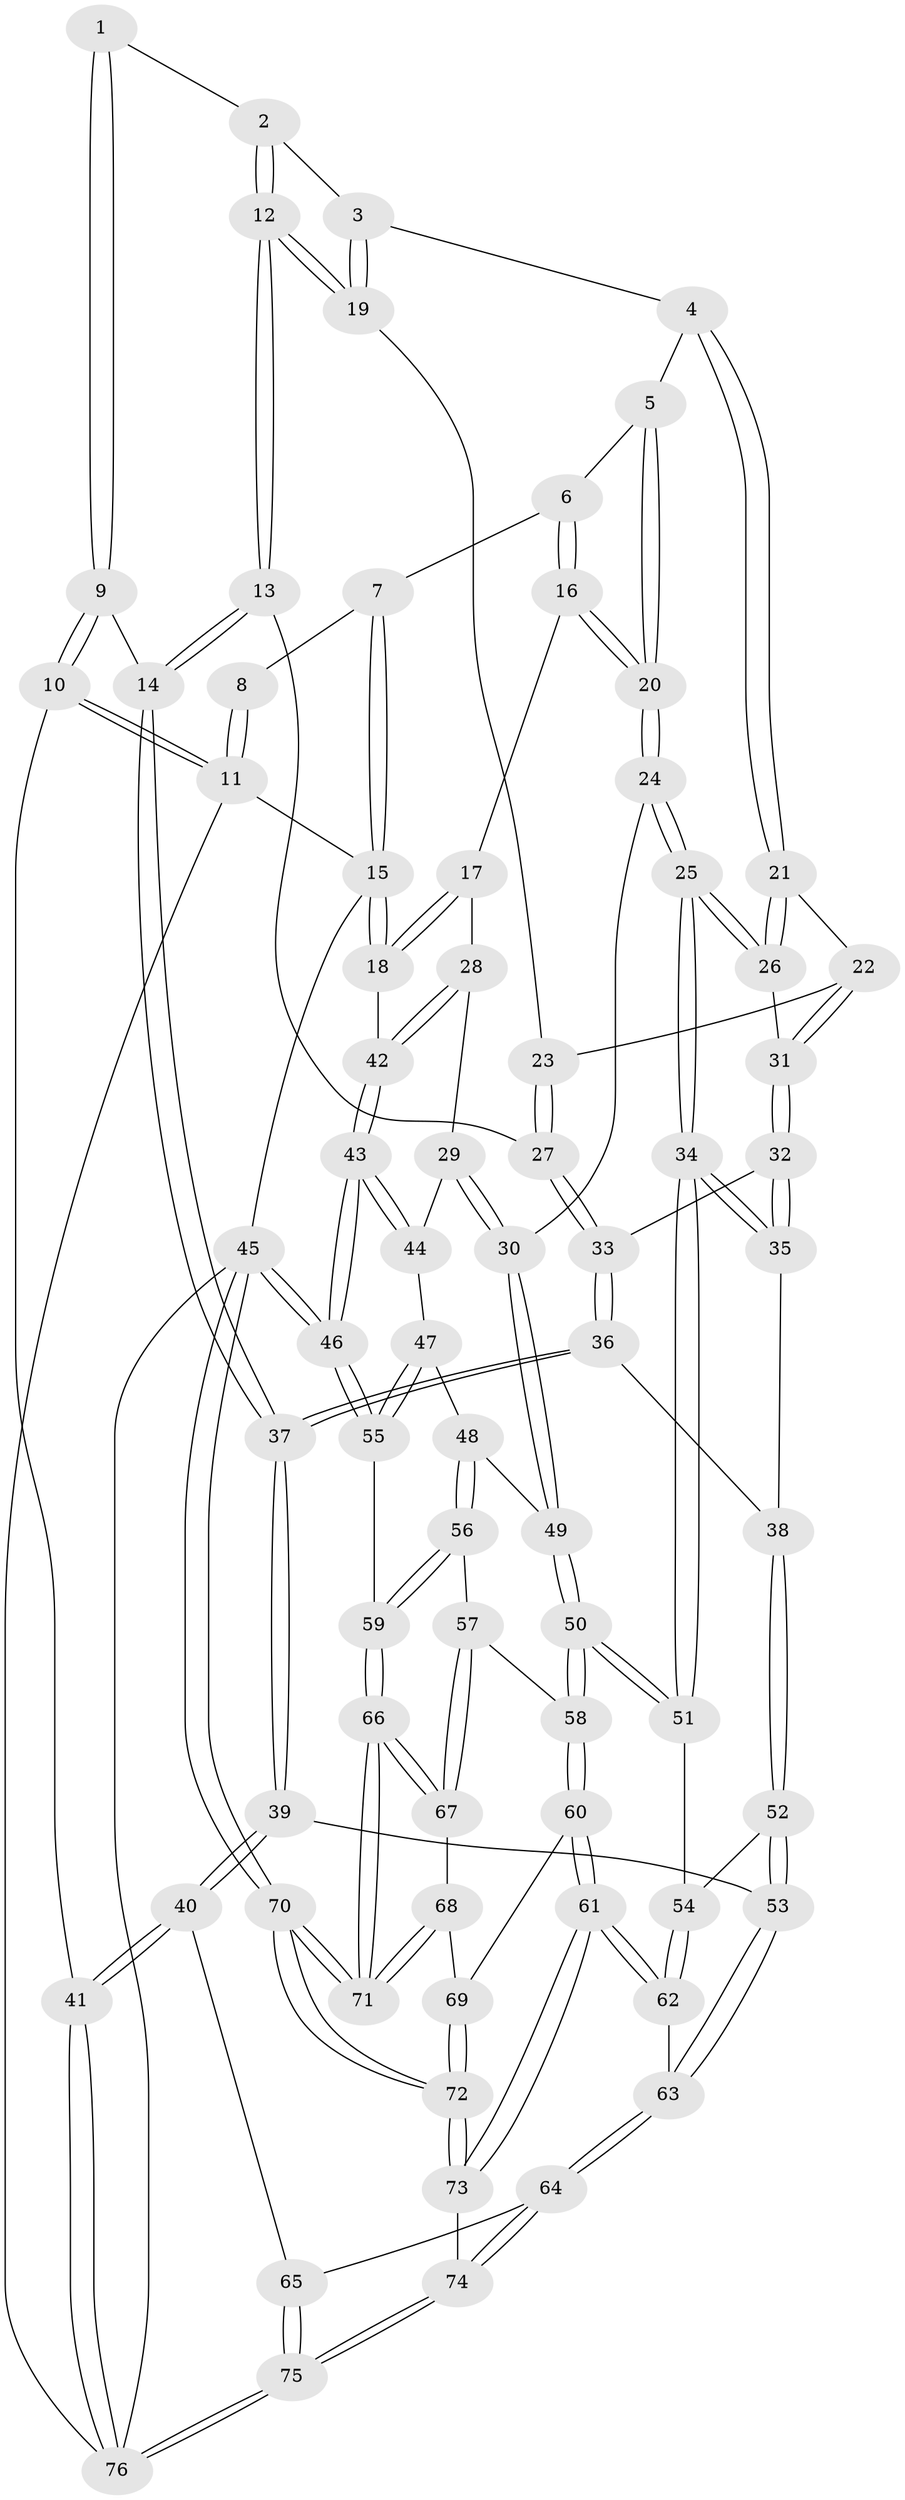// Generated by graph-tools (version 1.1) at 2025/38/03/09/25 02:38:26]
// undirected, 76 vertices, 187 edges
graph export_dot {
graph [start="1"]
  node [color=gray90,style=filled];
  1 [pos="+0.16585603410514013+0"];
  2 [pos="+0.19939021864220247+0"];
  3 [pos="+0.35834020488598717+0.14816490113163766"];
  4 [pos="+0.45157810286023403+0.1317308964606852"];
  5 [pos="+0.5320245631895404+0.07149434267626771"];
  6 [pos="+0.5769038765165985+0"];
  7 [pos="+0.574918489347029+0"];
  8 [pos="+0.13520786686519135+0"];
  9 [pos="+0+0.2806646592718742"];
  10 [pos="+0+0.25948774198572366"];
  11 [pos="+0+0"];
  12 [pos="+0.1460501119594373+0.26306517372640315"];
  13 [pos="+0.11455652965379133+0.2915531722311259"];
  14 [pos="+0.0669013681794081+0.29920698315514516"];
  15 [pos="+1+0"];
  16 [pos="+0.866511817754761+0.18422796033946293"];
  17 [pos="+0.8855807292385818+0.18493562228414182"];
  18 [pos="+1+0.007790857494198023"];
  19 [pos="+0.2938320888737697+0.20626480752723736"];
  20 [pos="+0.6574607120627619+0.35256134563895547"];
  21 [pos="+0.4428394154193036+0.331408855226015"];
  22 [pos="+0.382001979801739+0.33228978400555254"];
  23 [pos="+0.35278479745619595+0.3146676835029205"];
  24 [pos="+0.639862641551563+0.42925818201695426"];
  25 [pos="+0.5489525776549+0.459192386699855"];
  26 [pos="+0.472485847011483+0.36957253193566614"];
  27 [pos="+0.2162648423370671+0.3709471362950606"];
  28 [pos="+0.8820799872100615+0.4234837418912399"];
  29 [pos="+0.8734103878812459+0.44300236511956326"];
  30 [pos="+0.644462692462394+0.4323315823407326"];
  31 [pos="+0.3152718626118564+0.4125905041022837"];
  32 [pos="+0.3104006581974421+0.41763360754221346"];
  33 [pos="+0.24065640177325096+0.4000987195706448"];
  34 [pos="+0.506703437986595+0.5078587600517818"];
  35 [pos="+0.36028605756994786+0.46874786131107227"];
  36 [pos="+0.2384694802769094+0.4292223074472121"];
  37 [pos="+0.11100517808014573+0.5998973060716575"];
  38 [pos="+0.26595597862988857+0.5554720466881888"];
  39 [pos="+0.11064418932555256+0.6485874594842792"];
  40 [pos="+0.006910610518718524+0.6949725254249595"];
  41 [pos="+0+0.7686753150451252"];
  42 [pos="+1+0.25232613348438543"];
  43 [pos="+1+0.49220868286145825"];
  44 [pos="+0.9027319317221071+0.4904236529522398"];
  45 [pos="+1+1"];
  46 [pos="+1+0.7588830045148384"];
  47 [pos="+0.8939077300473117+0.5495940900206863"];
  48 [pos="+0.7645309880176185+0.6208904166689421"];
  49 [pos="+0.7198678732172709+0.5799908066649295"];
  50 [pos="+0.6008499758436703+0.7021637204086979"];
  51 [pos="+0.4816524224102523+0.5923986197885258"];
  52 [pos="+0.24420366923406042+0.6343323217432435"];
  53 [pos="+0.19728246571630415+0.6637695417188124"];
  54 [pos="+0.4480950539009553+0.6226385029061225"];
  55 [pos="+1+0.7283623527208596"];
  56 [pos="+0.7730238075781709+0.6627036543990843"];
  57 [pos="+0.6916180881830002+0.7525259659102146"];
  58 [pos="+0.6195004409955704+0.7445071940241992"];
  59 [pos="+0.9086983534965067+0.7580079458635555"];
  60 [pos="+0.5504960597960217+0.8490087576998236"];
  61 [pos="+0.5124505872645831+0.8719418810764387"];
  62 [pos="+0.42948767074045613+0.8049014437356868"];
  63 [pos="+0.2839809565057929+0.8308987550638681"];
  64 [pos="+0.27862504640421304+0.8448180894326893"];
  65 [pos="+0.20957131381932598+0.908058540159535"];
  66 [pos="+0.8571431717233569+0.8231691447564853"];
  67 [pos="+0.7158124897700644+0.7888500205709756"];
  68 [pos="+0.7024145278441911+0.8713928947367525"];
  69 [pos="+0.6674725826971782+0.8830046036727934"];
  70 [pos="+0.8825685419632578+1"];
  71 [pos="+0.8266780523695305+0.9596550590874988"];
  72 [pos="+0.6476732334143234+1"];
  73 [pos="+0.49528835381495834+1"];
  74 [pos="+0.4879990198114162+1"];
  75 [pos="+0+1"];
  76 [pos="+0+1"];
  1 -- 2;
  1 -- 9;
  1 -- 9;
  2 -- 3;
  2 -- 12;
  2 -- 12;
  3 -- 4;
  3 -- 19;
  3 -- 19;
  4 -- 5;
  4 -- 21;
  4 -- 21;
  5 -- 6;
  5 -- 20;
  5 -- 20;
  6 -- 7;
  6 -- 16;
  6 -- 16;
  7 -- 8;
  7 -- 15;
  7 -- 15;
  8 -- 11;
  8 -- 11;
  9 -- 10;
  9 -- 10;
  9 -- 14;
  10 -- 11;
  10 -- 11;
  10 -- 41;
  11 -- 15;
  11 -- 76;
  12 -- 13;
  12 -- 13;
  12 -- 19;
  12 -- 19;
  13 -- 14;
  13 -- 14;
  13 -- 27;
  14 -- 37;
  14 -- 37;
  15 -- 18;
  15 -- 18;
  15 -- 45;
  16 -- 17;
  16 -- 20;
  16 -- 20;
  17 -- 18;
  17 -- 18;
  17 -- 28;
  18 -- 42;
  19 -- 23;
  20 -- 24;
  20 -- 24;
  21 -- 22;
  21 -- 26;
  21 -- 26;
  22 -- 23;
  22 -- 31;
  22 -- 31;
  23 -- 27;
  23 -- 27;
  24 -- 25;
  24 -- 25;
  24 -- 30;
  25 -- 26;
  25 -- 26;
  25 -- 34;
  25 -- 34;
  26 -- 31;
  27 -- 33;
  27 -- 33;
  28 -- 29;
  28 -- 42;
  28 -- 42;
  29 -- 30;
  29 -- 30;
  29 -- 44;
  30 -- 49;
  30 -- 49;
  31 -- 32;
  31 -- 32;
  32 -- 33;
  32 -- 35;
  32 -- 35;
  33 -- 36;
  33 -- 36;
  34 -- 35;
  34 -- 35;
  34 -- 51;
  34 -- 51;
  35 -- 38;
  36 -- 37;
  36 -- 37;
  36 -- 38;
  37 -- 39;
  37 -- 39;
  38 -- 52;
  38 -- 52;
  39 -- 40;
  39 -- 40;
  39 -- 53;
  40 -- 41;
  40 -- 41;
  40 -- 65;
  41 -- 76;
  41 -- 76;
  42 -- 43;
  42 -- 43;
  43 -- 44;
  43 -- 44;
  43 -- 46;
  43 -- 46;
  44 -- 47;
  45 -- 46;
  45 -- 46;
  45 -- 70;
  45 -- 70;
  45 -- 76;
  46 -- 55;
  46 -- 55;
  47 -- 48;
  47 -- 55;
  47 -- 55;
  48 -- 49;
  48 -- 56;
  48 -- 56;
  49 -- 50;
  49 -- 50;
  50 -- 51;
  50 -- 51;
  50 -- 58;
  50 -- 58;
  51 -- 54;
  52 -- 53;
  52 -- 53;
  52 -- 54;
  53 -- 63;
  53 -- 63;
  54 -- 62;
  54 -- 62;
  55 -- 59;
  56 -- 57;
  56 -- 59;
  56 -- 59;
  57 -- 58;
  57 -- 67;
  57 -- 67;
  58 -- 60;
  58 -- 60;
  59 -- 66;
  59 -- 66;
  60 -- 61;
  60 -- 61;
  60 -- 69;
  61 -- 62;
  61 -- 62;
  61 -- 73;
  61 -- 73;
  62 -- 63;
  63 -- 64;
  63 -- 64;
  64 -- 65;
  64 -- 74;
  64 -- 74;
  65 -- 75;
  65 -- 75;
  66 -- 67;
  66 -- 67;
  66 -- 71;
  66 -- 71;
  67 -- 68;
  68 -- 69;
  68 -- 71;
  68 -- 71;
  69 -- 72;
  69 -- 72;
  70 -- 71;
  70 -- 71;
  70 -- 72;
  70 -- 72;
  72 -- 73;
  72 -- 73;
  73 -- 74;
  74 -- 75;
  74 -- 75;
  75 -- 76;
  75 -- 76;
}
